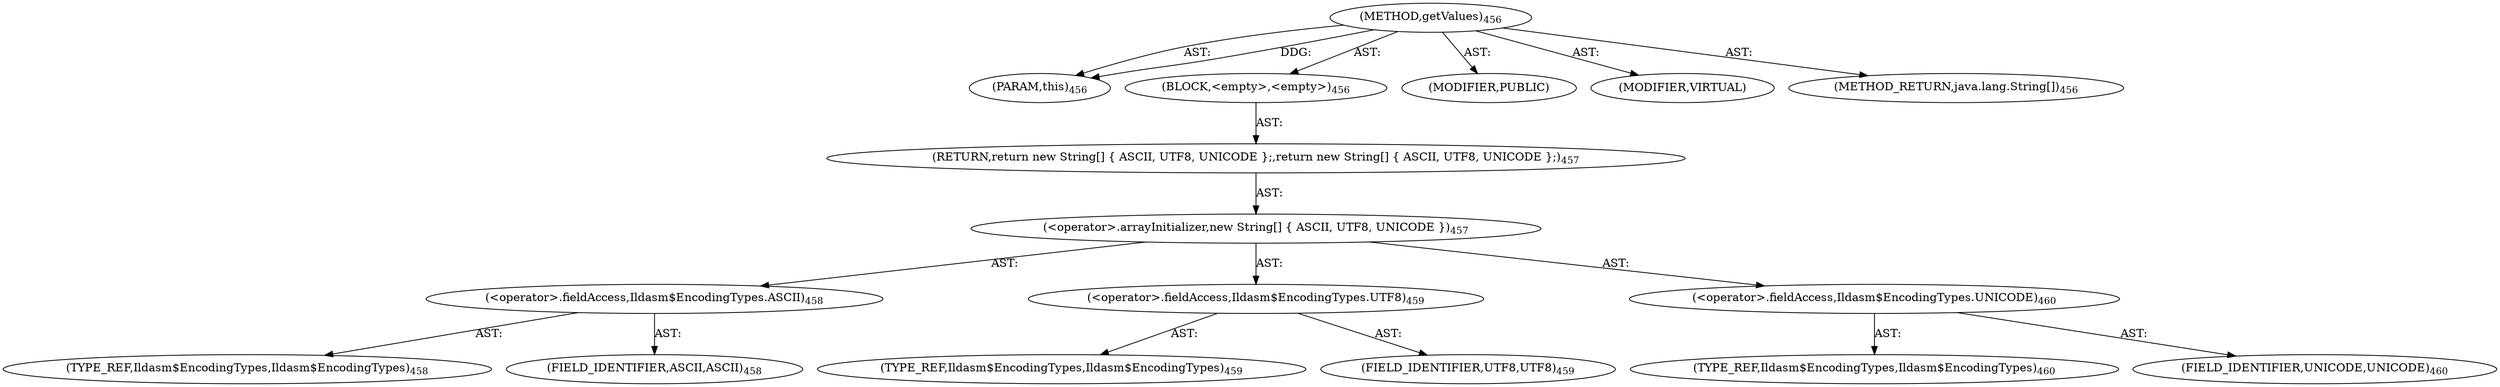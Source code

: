 digraph "getValues" {  
"111669149716" [label = <(METHOD,getValues)<SUB>456</SUB>> ]
"115964117029" [label = <(PARAM,this)<SUB>456</SUB>> ]
"25769803819" [label = <(BLOCK,&lt;empty&gt;,&lt;empty&gt;)<SUB>456</SUB>> ]
"146028888068" [label = <(RETURN,return new String[] { ASCII, UTF8, UNICODE };,return new String[] { ASCII, UTF8, UNICODE };)<SUB>457</SUB>> ]
"30064771219" [label = <(&lt;operator&gt;.arrayInitializer,new String[] { ASCII, UTF8, UNICODE })<SUB>457</SUB>> ]
"30064771220" [label = <(&lt;operator&gt;.fieldAccess,Ildasm$EncodingTypes.ASCII)<SUB>458</SUB>> ]
"180388626432" [label = <(TYPE_REF,Ildasm$EncodingTypes,Ildasm$EncodingTypes)<SUB>458</SUB>> ]
"55834574897" [label = <(FIELD_IDENTIFIER,ASCII,ASCII)<SUB>458</SUB>> ]
"30064771221" [label = <(&lt;operator&gt;.fieldAccess,Ildasm$EncodingTypes.UTF8)<SUB>459</SUB>> ]
"180388626433" [label = <(TYPE_REF,Ildasm$EncodingTypes,Ildasm$EncodingTypes)<SUB>459</SUB>> ]
"55834574898" [label = <(FIELD_IDENTIFIER,UTF8,UTF8)<SUB>459</SUB>> ]
"30064771222" [label = <(&lt;operator&gt;.fieldAccess,Ildasm$EncodingTypes.UNICODE)<SUB>460</SUB>> ]
"180388626434" [label = <(TYPE_REF,Ildasm$EncodingTypes,Ildasm$EncodingTypes)<SUB>460</SUB>> ]
"55834574899" [label = <(FIELD_IDENTIFIER,UNICODE,UNICODE)<SUB>460</SUB>> ]
"133143986238" [label = <(MODIFIER,PUBLIC)> ]
"133143986239" [label = <(MODIFIER,VIRTUAL)> ]
"128849018900" [label = <(METHOD_RETURN,java.lang.String[])<SUB>456</SUB>> ]
  "111669149716" -> "115964117029"  [ label = "AST: "] 
  "111669149716" -> "25769803819"  [ label = "AST: "] 
  "111669149716" -> "133143986238"  [ label = "AST: "] 
  "111669149716" -> "133143986239"  [ label = "AST: "] 
  "111669149716" -> "128849018900"  [ label = "AST: "] 
  "25769803819" -> "146028888068"  [ label = "AST: "] 
  "146028888068" -> "30064771219"  [ label = "AST: "] 
  "30064771219" -> "30064771220"  [ label = "AST: "] 
  "30064771219" -> "30064771221"  [ label = "AST: "] 
  "30064771219" -> "30064771222"  [ label = "AST: "] 
  "30064771220" -> "180388626432"  [ label = "AST: "] 
  "30064771220" -> "55834574897"  [ label = "AST: "] 
  "30064771221" -> "180388626433"  [ label = "AST: "] 
  "30064771221" -> "55834574898"  [ label = "AST: "] 
  "30064771222" -> "180388626434"  [ label = "AST: "] 
  "30064771222" -> "55834574899"  [ label = "AST: "] 
  "111669149716" -> "115964117029"  [ label = "DDG: "] 
}
